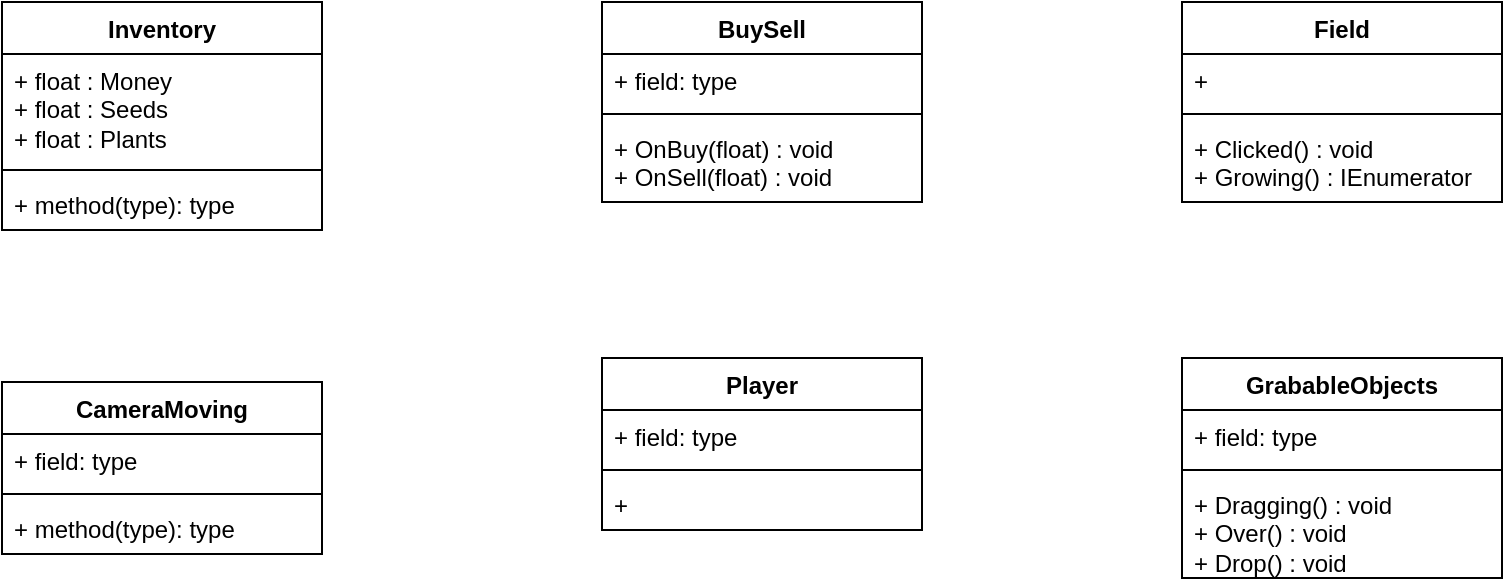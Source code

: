 <mxfile version="24.0.7" type="github">
  <diagram name="Page-1" id="sdKFebvatyjVW3zlSOaf">
    <mxGraphModel dx="1050" dy="570" grid="1" gridSize="10" guides="1" tooltips="1" connect="1" arrows="1" fold="1" page="1" pageScale="1" pageWidth="827" pageHeight="1169" math="0" shadow="0">
      <root>
        <mxCell id="0" />
        <mxCell id="1" parent="0" />
        <mxCell id="YcmtoSu0M2OS3AVUz0r8-10" value="Inventory" style="swimlane;fontStyle=1;align=center;verticalAlign=top;childLayout=stackLayout;horizontal=1;startSize=26;horizontalStack=0;resizeParent=1;resizeParentMax=0;resizeLast=0;collapsible=1;marginBottom=0;whiteSpace=wrap;html=1;" vertex="1" parent="1">
          <mxGeometry x="30" y="20" width="160" height="114" as="geometry" />
        </mxCell>
        <mxCell id="YcmtoSu0M2OS3AVUz0r8-11" value="+ float : Money&lt;div&gt;+ float : Seeds&lt;/div&gt;&lt;div&gt;+ float : Plants&lt;/div&gt;" style="text;strokeColor=none;fillColor=none;align=left;verticalAlign=top;spacingLeft=4;spacingRight=4;overflow=hidden;rotatable=0;points=[[0,0.5],[1,0.5]];portConstraint=eastwest;whiteSpace=wrap;html=1;" vertex="1" parent="YcmtoSu0M2OS3AVUz0r8-10">
          <mxGeometry y="26" width="160" height="54" as="geometry" />
        </mxCell>
        <mxCell id="YcmtoSu0M2OS3AVUz0r8-12" value="" style="line;strokeWidth=1;fillColor=none;align=left;verticalAlign=middle;spacingTop=-1;spacingLeft=3;spacingRight=3;rotatable=0;labelPosition=right;points=[];portConstraint=eastwest;strokeColor=inherit;" vertex="1" parent="YcmtoSu0M2OS3AVUz0r8-10">
          <mxGeometry y="80" width="160" height="8" as="geometry" />
        </mxCell>
        <mxCell id="YcmtoSu0M2OS3AVUz0r8-13" value="+ method(type): type" style="text;strokeColor=none;fillColor=none;align=left;verticalAlign=top;spacingLeft=4;spacingRight=4;overflow=hidden;rotatable=0;points=[[0,0.5],[1,0.5]];portConstraint=eastwest;whiteSpace=wrap;html=1;" vertex="1" parent="YcmtoSu0M2OS3AVUz0r8-10">
          <mxGeometry y="88" width="160" height="26" as="geometry" />
        </mxCell>
        <mxCell id="YcmtoSu0M2OS3AVUz0r8-14" value="Field" style="swimlane;fontStyle=1;align=center;verticalAlign=top;childLayout=stackLayout;horizontal=1;startSize=26;horizontalStack=0;resizeParent=1;resizeParentMax=0;resizeLast=0;collapsible=1;marginBottom=0;whiteSpace=wrap;html=1;" vertex="1" parent="1">
          <mxGeometry x="620" y="20" width="160" height="100" as="geometry" />
        </mxCell>
        <mxCell id="YcmtoSu0M2OS3AVUz0r8-15" value="+&amp;nbsp;" style="text;strokeColor=none;fillColor=none;align=left;verticalAlign=top;spacingLeft=4;spacingRight=4;overflow=hidden;rotatable=0;points=[[0,0.5],[1,0.5]];portConstraint=eastwest;whiteSpace=wrap;html=1;" vertex="1" parent="YcmtoSu0M2OS3AVUz0r8-14">
          <mxGeometry y="26" width="160" height="26" as="geometry" />
        </mxCell>
        <mxCell id="YcmtoSu0M2OS3AVUz0r8-16" value="" style="line;strokeWidth=1;fillColor=none;align=left;verticalAlign=middle;spacingTop=-1;spacingLeft=3;spacingRight=3;rotatable=0;labelPosition=right;points=[];portConstraint=eastwest;strokeColor=inherit;" vertex="1" parent="YcmtoSu0M2OS3AVUz0r8-14">
          <mxGeometry y="52" width="160" height="8" as="geometry" />
        </mxCell>
        <mxCell id="YcmtoSu0M2OS3AVUz0r8-17" value="+ Clicked() : void&lt;div&gt;+ Growing() : IEnumerator&lt;/div&gt;" style="text;strokeColor=none;fillColor=none;align=left;verticalAlign=top;spacingLeft=4;spacingRight=4;overflow=hidden;rotatable=0;points=[[0,0.5],[1,0.5]];portConstraint=eastwest;whiteSpace=wrap;html=1;" vertex="1" parent="YcmtoSu0M2OS3AVUz0r8-14">
          <mxGeometry y="60" width="160" height="40" as="geometry" />
        </mxCell>
        <mxCell id="YcmtoSu0M2OS3AVUz0r8-18" value="GrabableObjects" style="swimlane;fontStyle=1;align=center;verticalAlign=top;childLayout=stackLayout;horizontal=1;startSize=26;horizontalStack=0;resizeParent=1;resizeParentMax=0;resizeLast=0;collapsible=1;marginBottom=0;whiteSpace=wrap;html=1;" vertex="1" parent="1">
          <mxGeometry x="620" y="198" width="160" height="110" as="geometry" />
        </mxCell>
        <mxCell id="YcmtoSu0M2OS3AVUz0r8-19" value="+ field: type" style="text;strokeColor=none;fillColor=none;align=left;verticalAlign=top;spacingLeft=4;spacingRight=4;overflow=hidden;rotatable=0;points=[[0,0.5],[1,0.5]];portConstraint=eastwest;whiteSpace=wrap;html=1;" vertex="1" parent="YcmtoSu0M2OS3AVUz0r8-18">
          <mxGeometry y="26" width="160" height="26" as="geometry" />
        </mxCell>
        <mxCell id="YcmtoSu0M2OS3AVUz0r8-20" value="" style="line;strokeWidth=1;fillColor=none;align=left;verticalAlign=middle;spacingTop=-1;spacingLeft=3;spacingRight=3;rotatable=0;labelPosition=right;points=[];portConstraint=eastwest;strokeColor=inherit;" vertex="1" parent="YcmtoSu0M2OS3AVUz0r8-18">
          <mxGeometry y="52" width="160" height="8" as="geometry" />
        </mxCell>
        <mxCell id="YcmtoSu0M2OS3AVUz0r8-21" value="&lt;div&gt;+ Dragging() : void&lt;/div&gt;&lt;div&gt;+ Over() : void&lt;/div&gt;&lt;div&gt;+ Drop() : void&lt;/div&gt;" style="text;strokeColor=none;fillColor=none;align=left;verticalAlign=top;spacingLeft=4;spacingRight=4;overflow=hidden;rotatable=0;points=[[0,0.5],[1,0.5]];portConstraint=eastwest;whiteSpace=wrap;html=1;" vertex="1" parent="YcmtoSu0M2OS3AVUz0r8-18">
          <mxGeometry y="60" width="160" height="50" as="geometry" />
        </mxCell>
        <mxCell id="YcmtoSu0M2OS3AVUz0r8-22" value="CameraMoving" style="swimlane;fontStyle=1;align=center;verticalAlign=top;childLayout=stackLayout;horizontal=1;startSize=26;horizontalStack=0;resizeParent=1;resizeParentMax=0;resizeLast=0;collapsible=1;marginBottom=0;whiteSpace=wrap;html=1;" vertex="1" parent="1">
          <mxGeometry x="30" y="210" width="160" height="86" as="geometry" />
        </mxCell>
        <mxCell id="YcmtoSu0M2OS3AVUz0r8-23" value="+ field: type" style="text;strokeColor=none;fillColor=none;align=left;verticalAlign=top;spacingLeft=4;spacingRight=4;overflow=hidden;rotatable=0;points=[[0,0.5],[1,0.5]];portConstraint=eastwest;whiteSpace=wrap;html=1;" vertex="1" parent="YcmtoSu0M2OS3AVUz0r8-22">
          <mxGeometry y="26" width="160" height="26" as="geometry" />
        </mxCell>
        <mxCell id="YcmtoSu0M2OS3AVUz0r8-24" value="" style="line;strokeWidth=1;fillColor=none;align=left;verticalAlign=middle;spacingTop=-1;spacingLeft=3;spacingRight=3;rotatable=0;labelPosition=right;points=[];portConstraint=eastwest;strokeColor=inherit;" vertex="1" parent="YcmtoSu0M2OS3AVUz0r8-22">
          <mxGeometry y="52" width="160" height="8" as="geometry" />
        </mxCell>
        <mxCell id="YcmtoSu0M2OS3AVUz0r8-25" value="+ method(type): type" style="text;strokeColor=none;fillColor=none;align=left;verticalAlign=top;spacingLeft=4;spacingRight=4;overflow=hidden;rotatable=0;points=[[0,0.5],[1,0.5]];portConstraint=eastwest;whiteSpace=wrap;html=1;" vertex="1" parent="YcmtoSu0M2OS3AVUz0r8-22">
          <mxGeometry y="60" width="160" height="26" as="geometry" />
        </mxCell>
        <mxCell id="YcmtoSu0M2OS3AVUz0r8-35" value="BuySell" style="swimlane;fontStyle=1;align=center;verticalAlign=top;childLayout=stackLayout;horizontal=1;startSize=26;horizontalStack=0;resizeParent=1;resizeParentMax=0;resizeLast=0;collapsible=1;marginBottom=0;whiteSpace=wrap;html=1;" vertex="1" parent="1">
          <mxGeometry x="330" y="20" width="160" height="100" as="geometry" />
        </mxCell>
        <mxCell id="YcmtoSu0M2OS3AVUz0r8-36" value="+ field: type" style="text;strokeColor=none;fillColor=none;align=left;verticalAlign=top;spacingLeft=4;spacingRight=4;overflow=hidden;rotatable=0;points=[[0,0.5],[1,0.5]];portConstraint=eastwest;whiteSpace=wrap;html=1;" vertex="1" parent="YcmtoSu0M2OS3AVUz0r8-35">
          <mxGeometry y="26" width="160" height="26" as="geometry" />
        </mxCell>
        <mxCell id="YcmtoSu0M2OS3AVUz0r8-37" value="" style="line;strokeWidth=1;fillColor=none;align=left;verticalAlign=middle;spacingTop=-1;spacingLeft=3;spacingRight=3;rotatable=0;labelPosition=right;points=[];portConstraint=eastwest;strokeColor=inherit;" vertex="1" parent="YcmtoSu0M2OS3AVUz0r8-35">
          <mxGeometry y="52" width="160" height="8" as="geometry" />
        </mxCell>
        <mxCell id="YcmtoSu0M2OS3AVUz0r8-38" value="+ OnBuy(float) : void&lt;div&gt;+ OnSell(float) : void&lt;/div&gt;" style="text;strokeColor=none;fillColor=none;align=left;verticalAlign=top;spacingLeft=4;spacingRight=4;overflow=hidden;rotatable=0;points=[[0,0.5],[1,0.5]];portConstraint=eastwest;whiteSpace=wrap;html=1;" vertex="1" parent="YcmtoSu0M2OS3AVUz0r8-35">
          <mxGeometry y="60" width="160" height="40" as="geometry" />
        </mxCell>
        <mxCell id="YcmtoSu0M2OS3AVUz0r8-46" value="Player" style="swimlane;fontStyle=1;align=center;verticalAlign=top;childLayout=stackLayout;horizontal=1;startSize=26;horizontalStack=0;resizeParent=1;resizeParentMax=0;resizeLast=0;collapsible=1;marginBottom=0;whiteSpace=wrap;html=1;" vertex="1" parent="1">
          <mxGeometry x="330" y="198" width="160" height="86" as="geometry" />
        </mxCell>
        <mxCell id="YcmtoSu0M2OS3AVUz0r8-47" value="+ field: type" style="text;strokeColor=none;fillColor=none;align=left;verticalAlign=top;spacingLeft=4;spacingRight=4;overflow=hidden;rotatable=0;points=[[0,0.5],[1,0.5]];portConstraint=eastwest;whiteSpace=wrap;html=1;" vertex="1" parent="YcmtoSu0M2OS3AVUz0r8-46">
          <mxGeometry y="26" width="160" height="26" as="geometry" />
        </mxCell>
        <mxCell id="YcmtoSu0M2OS3AVUz0r8-48" value="" style="line;strokeWidth=1;fillColor=none;align=left;verticalAlign=middle;spacingTop=-1;spacingLeft=3;spacingRight=3;rotatable=0;labelPosition=right;points=[];portConstraint=eastwest;strokeColor=inherit;" vertex="1" parent="YcmtoSu0M2OS3AVUz0r8-46">
          <mxGeometry y="52" width="160" height="8" as="geometry" />
        </mxCell>
        <mxCell id="YcmtoSu0M2OS3AVUz0r8-49" value="+&amp;nbsp;" style="text;strokeColor=none;fillColor=none;align=left;verticalAlign=top;spacingLeft=4;spacingRight=4;overflow=hidden;rotatable=0;points=[[0,0.5],[1,0.5]];portConstraint=eastwest;whiteSpace=wrap;html=1;" vertex="1" parent="YcmtoSu0M2OS3AVUz0r8-46">
          <mxGeometry y="60" width="160" height="26" as="geometry" />
        </mxCell>
      </root>
    </mxGraphModel>
  </diagram>
</mxfile>
